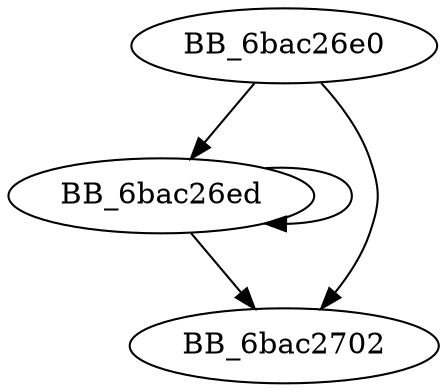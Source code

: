 DiGraph sub_6BAC26E0{
BB_6bac26e0->BB_6bac26ed
BB_6bac26e0->BB_6bac2702
BB_6bac26ed->BB_6bac26ed
BB_6bac26ed->BB_6bac2702
}
